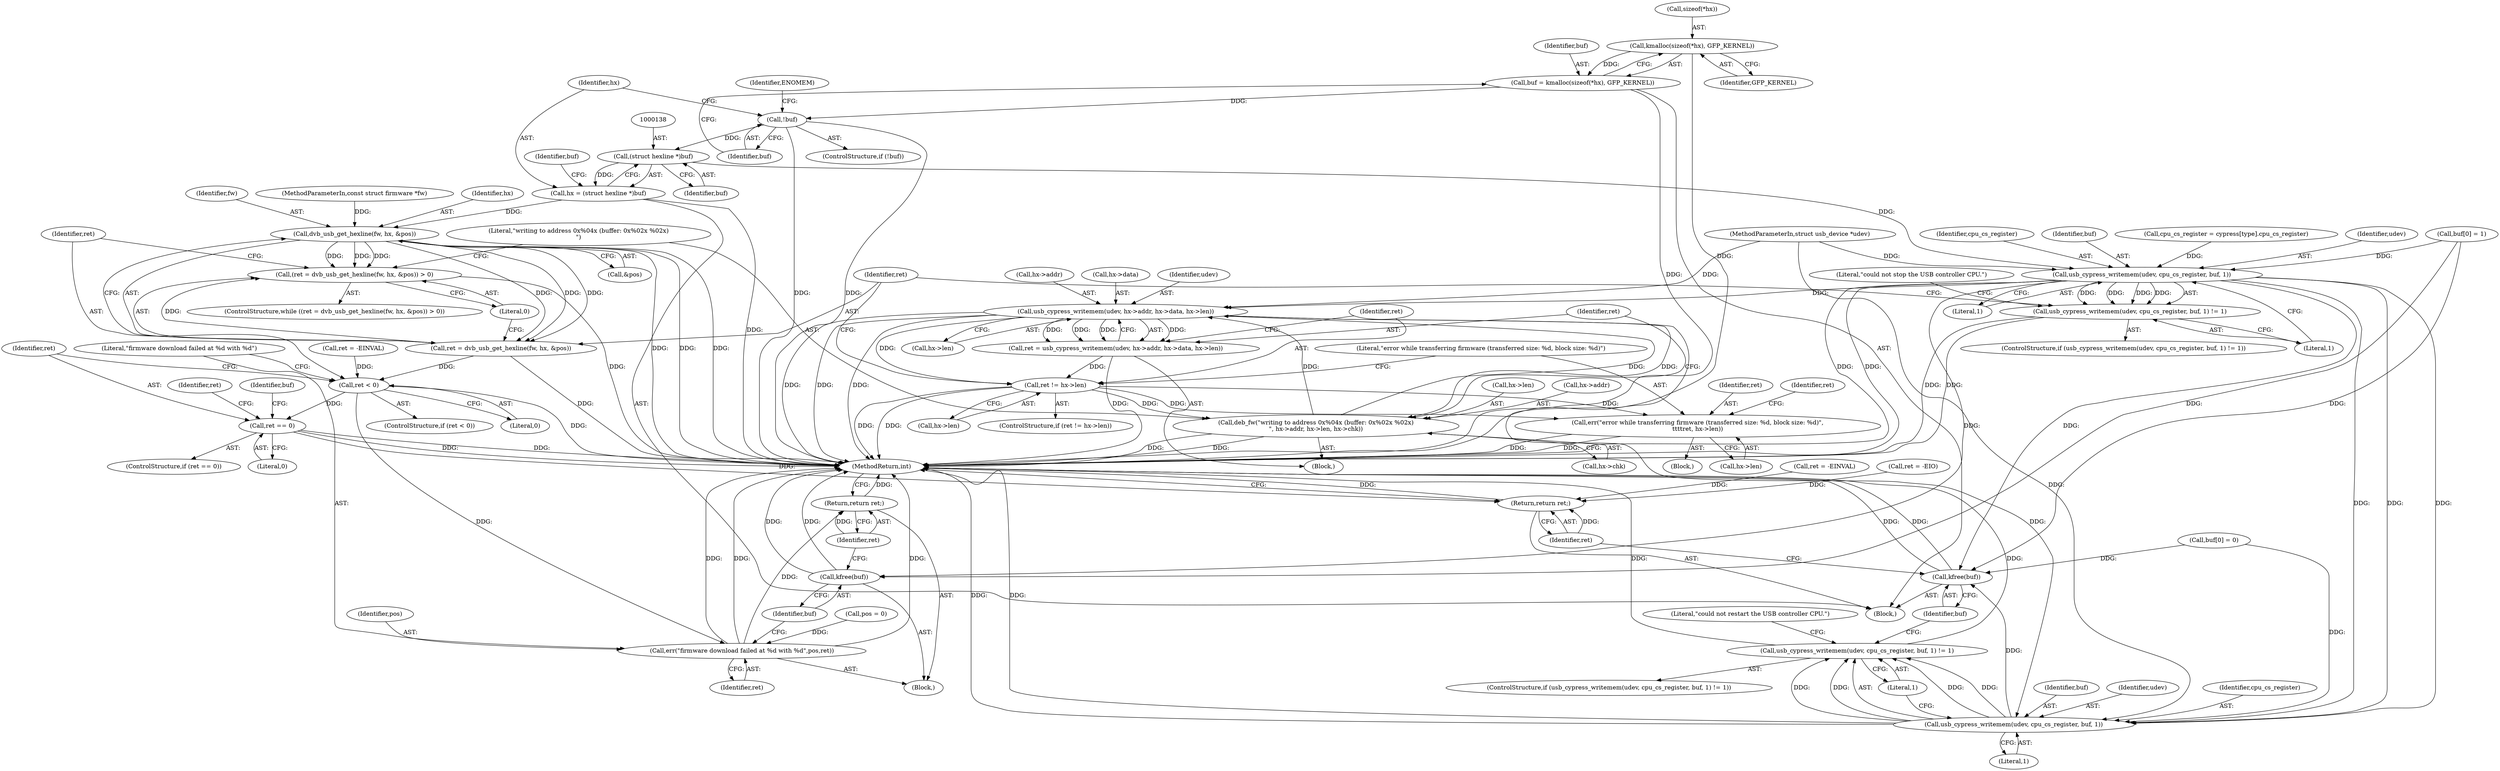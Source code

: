 digraph "0_linux_67b0503db9c29b04eadfeede6bebbfe5ddad94ef@API" {
"1000124" [label="(Call,kmalloc(sizeof(*hx), GFP_KERNEL))"];
"1000122" [label="(Call,buf = kmalloc(sizeof(*hx), GFP_KERNEL))"];
"1000130" [label="(Call,!buf)"];
"1000137" [label="(Call,(struct hexline *)buf)"];
"1000135" [label="(Call,hx = (struct hexline *)buf)"];
"1000159" [label="(Call,dvb_usb_get_hexline(fw, hx, &pos))"];
"1000156" [label="(Call,(ret = dvb_usb_get_hexline(fw, hx, &pos)) > 0)"];
"1000157" [label="(Call,ret = dvb_usb_get_hexline(fw, hx, &pos))"];
"1000209" [label="(Call,ret < 0)"];
"1000213" [label="(Call,err(\"firmware download failed at %d with %d\",pos,ret))"];
"1000219" [label="(Return,return ret;)"];
"1000222" [label="(Call,ret == 0)"];
"1000253" [label="(Return,return ret;)"];
"1000147" [label="(Call,usb_cypress_writemem(udev, cpu_cs_register, buf, 1))"];
"1000146" [label="(Call,usb_cypress_writemem(udev, cpu_cs_register, buf, 1) != 1)"];
"1000179" [label="(Call,usb_cypress_writemem(udev, hx->addr, hx->data, hx->len))"];
"1000166" [label="(Call,deb_fw(\"writing to address 0x%04x (buffer: 0x%02x %02x)\n\", hx->addr, hx->len, hx->chk))"];
"1000177" [label="(Call,ret = usb_cypress_writemem(udev, hx->addr, hx->data, hx->len))"];
"1000191" [label="(Call,ret != hx->len)"];
"1000197" [label="(Call,err(\"error while transferring firmware (transferred size: %d, block size: %d)\",\n\t\t\t\tret, hx->len))"];
"1000233" [label="(Call,usb_cypress_writemem(udev, cpu_cs_register, buf, 1))"];
"1000232" [label="(Call,usb_cypress_writemem(udev, cpu_cs_register, buf, 1) != 1)"];
"1000251" [label="(Call,kfree(buf))"];
"1000217" [label="(Call,kfree(buf))"];
"1000208" [label="(ControlStructure,if (ret < 0))"];
"1000212" [label="(Block,)"];
"1000210" [label="(Identifier,ret)"];
"1000197" [label="(Call,err(\"error while transferring firmware (transferred size: %d, block size: %d)\",\n\t\t\t\tret, hx->len))"];
"1000216" [label="(Identifier,ret)"];
"1000164" [label="(Literal,0)"];
"1000222" [label="(Call,ret == 0)"];
"1000236" [label="(Identifier,buf)"];
"1000161" [label="(Identifier,hx)"];
"1000190" [label="(ControlStructure,if (ret != hx->len))"];
"1000111" [label="(Call,pos = 0)"];
"1000152" [label="(Literal,1)"];
"1000211" [label="(Literal,0)"];
"1000193" [label="(Call,hx->len)"];
"1000253" [label="(Return,return ret;)"];
"1000165" [label="(Block,)"];
"1000217" [label="(Call,kfree(buf))"];
"1000234" [label="(Identifier,udev)"];
"1000135" [label="(Call,hx = (struct hexline *)buf)"];
"1000167" [label="(Literal,\"writing to address 0x%04x (buffer: 0x%02x %02x)\n\")"];
"1000171" [label="(Call,hx->len)"];
"1000199" [label="(Identifier,ret)"];
"1000159" [label="(Call,dvb_usb_get_hexline(fw, hx, &pos))"];
"1000137" [label="(Call,(struct hexline *)buf)"];
"1000177" [label="(Call,ret = usb_cypress_writemem(udev, hx->addr, hx->data, hx->len))"];
"1000251" [label="(Call,kfree(buf))"];
"1000158" [label="(Identifier,ret)"];
"1000166" [label="(Call,deb_fw(\"writing to address 0x%04x (buffer: 0x%02x %02x)\n\", hx->addr, hx->len, hx->chk))"];
"1000238" [label="(Literal,1)"];
"1000241" [label="(Literal,\"could not restart the USB controller CPU.\")"];
"1000174" [label="(Call,hx->chk)"];
"1000232" [label="(Call,usb_cypress_writemem(udev, cpu_cs_register, buf, 1) != 1)"];
"1000151" [label="(Literal,1)"];
"1000106" [label="(Block,)"];
"1000214" [label="(Literal,\"firmware download failed at %d with %d\")"];
"1000184" [label="(Call,hx->data)"];
"1000233" [label="(Call,usb_cypress_writemem(udev, cpu_cs_register, buf, 1))"];
"1000131" [label="(Identifier,buf)"];
"1000123" [label="(Identifier,buf)"];
"1000160" [label="(Identifier,fw)"];
"1000191" [label="(Call,ret != hx->len)"];
"1000231" [label="(ControlStructure,if (usb_cypress_writemem(udev, cpu_cs_register, buf, 1) != 1))"];
"1000155" [label="(ControlStructure,while ((ret = dvb_usb_get_hexline(fw, hx, &pos)) > 0))"];
"1000196" [label="(Block,)"];
"1000248" [label="(Identifier,ret)"];
"1000140" [label="(Call,buf[0] = 1)"];
"1000149" [label="(Identifier,cpu_cs_register)"];
"1000156" [label="(Call,(ret = dvb_usb_get_hexline(fw, hx, &pos)) > 0)"];
"1000134" [label="(Identifier,ENOMEM)"];
"1000221" [label="(ControlStructure,if (ret == 0))"];
"1000150" [label="(Identifier,buf)"];
"1000146" [label="(Call,usb_cypress_writemem(udev, cpu_cs_register, buf, 1) != 1)"];
"1000125" [label="(Call,sizeof(*hx))"];
"1000179" [label="(Call,usb_cypress_writemem(udev, hx->addr, hx->data, hx->len))"];
"1000128" [label="(Identifier,GFP_KERNEL)"];
"1000162" [label="(Call,&pos)"];
"1000142" [label="(Identifier,buf)"];
"1000220" [label="(Identifier,ret)"];
"1000223" [label="(Identifier,ret)"];
"1000147" [label="(Call,usb_cypress_writemem(udev, cpu_cs_register, buf, 1))"];
"1000252" [label="(Identifier,buf)"];
"1000124" [label="(Call,kmalloc(sizeof(*hx), GFP_KERNEL))"];
"1000130" [label="(Call,!buf)"];
"1000122" [label="(Call,buf = kmalloc(sizeof(*hx), GFP_KERNEL))"];
"1000215" [label="(Identifier,pos)"];
"1000219" [label="(Return,return ret;)"];
"1000154" [label="(Literal,\"could not stop the USB controller CPU.\")"];
"1000203" [label="(Call,ret = -EINVAL)"];
"1000157" [label="(Call,ret = dvb_usb_get_hexline(fw, hx, &pos))"];
"1000115" [label="(Call,cpu_cs_register = cypress[type].cpu_cs_register)"];
"1000139" [label="(Identifier,buf)"];
"1000192" [label="(Identifier,ret)"];
"1000129" [label="(ControlStructure,if (!buf))"];
"1000104" [label="(MethodParameterIn,const struct firmware *fw)"];
"1000200" [label="(Call,hx->len)"];
"1000242" [label="(Call,ret = -EINVAL)"];
"1000148" [label="(Identifier,udev)"];
"1000209" [label="(Call,ret < 0)"];
"1000178" [label="(Identifier,ret)"];
"1000224" [label="(Literal,0)"];
"1000247" [label="(Call,ret = -EIO)"];
"1000255" [label="(MethodReturn,int)"];
"1000213" [label="(Call,err(\"firmware download failed at %d with %d\",pos,ret))"];
"1000235" [label="(Identifier,cpu_cs_register)"];
"1000218" [label="(Identifier,buf)"];
"1000228" [label="(Identifier,buf)"];
"1000187" [label="(Call,hx->len)"];
"1000254" [label="(Identifier,ret)"];
"1000237" [label="(Literal,1)"];
"1000204" [label="(Identifier,ret)"];
"1000145" [label="(ControlStructure,if (usb_cypress_writemem(udev, cpu_cs_register, buf, 1) != 1))"];
"1000136" [label="(Identifier,hx)"];
"1000103" [label="(MethodParameterIn,struct usb_device *udev)"];
"1000180" [label="(Identifier,udev)"];
"1000168" [label="(Call,hx->addr)"];
"1000181" [label="(Call,hx->addr)"];
"1000198" [label="(Literal,\"error while transferring firmware (transferred size: %d, block size: %d)\")"];
"1000226" [label="(Call,buf[0] = 0)"];
"1000124" -> "1000122"  [label="AST: "];
"1000124" -> "1000128"  [label="CFG: "];
"1000125" -> "1000124"  [label="AST: "];
"1000128" -> "1000124"  [label="AST: "];
"1000122" -> "1000124"  [label="CFG: "];
"1000124" -> "1000255"  [label="DDG: "];
"1000124" -> "1000122"  [label="DDG: "];
"1000122" -> "1000106"  [label="AST: "];
"1000123" -> "1000122"  [label="AST: "];
"1000131" -> "1000122"  [label="CFG: "];
"1000122" -> "1000255"  [label="DDG: "];
"1000122" -> "1000130"  [label="DDG: "];
"1000130" -> "1000129"  [label="AST: "];
"1000130" -> "1000131"  [label="CFG: "];
"1000131" -> "1000130"  [label="AST: "];
"1000134" -> "1000130"  [label="CFG: "];
"1000136" -> "1000130"  [label="CFG: "];
"1000130" -> "1000255"  [label="DDG: "];
"1000130" -> "1000255"  [label="DDG: "];
"1000130" -> "1000137"  [label="DDG: "];
"1000137" -> "1000135"  [label="AST: "];
"1000137" -> "1000139"  [label="CFG: "];
"1000138" -> "1000137"  [label="AST: "];
"1000139" -> "1000137"  [label="AST: "];
"1000135" -> "1000137"  [label="CFG: "];
"1000137" -> "1000135"  [label="DDG: "];
"1000137" -> "1000147"  [label="DDG: "];
"1000135" -> "1000106"  [label="AST: "];
"1000136" -> "1000135"  [label="AST: "];
"1000142" -> "1000135"  [label="CFG: "];
"1000135" -> "1000255"  [label="DDG: "];
"1000135" -> "1000159"  [label="DDG: "];
"1000159" -> "1000157"  [label="AST: "];
"1000159" -> "1000162"  [label="CFG: "];
"1000160" -> "1000159"  [label="AST: "];
"1000161" -> "1000159"  [label="AST: "];
"1000162" -> "1000159"  [label="AST: "];
"1000157" -> "1000159"  [label="CFG: "];
"1000159" -> "1000255"  [label="DDG: "];
"1000159" -> "1000255"  [label="DDG: "];
"1000159" -> "1000255"  [label="DDG: "];
"1000159" -> "1000156"  [label="DDG: "];
"1000159" -> "1000156"  [label="DDG: "];
"1000159" -> "1000156"  [label="DDG: "];
"1000159" -> "1000157"  [label="DDG: "];
"1000159" -> "1000157"  [label="DDG: "];
"1000159" -> "1000157"  [label="DDG: "];
"1000104" -> "1000159"  [label="DDG: "];
"1000156" -> "1000155"  [label="AST: "];
"1000156" -> "1000164"  [label="CFG: "];
"1000157" -> "1000156"  [label="AST: "];
"1000164" -> "1000156"  [label="AST: "];
"1000167" -> "1000156"  [label="CFG: "];
"1000210" -> "1000156"  [label="CFG: "];
"1000156" -> "1000255"  [label="DDG: "];
"1000157" -> "1000156"  [label="DDG: "];
"1000158" -> "1000157"  [label="AST: "];
"1000164" -> "1000157"  [label="CFG: "];
"1000157" -> "1000255"  [label="DDG: "];
"1000157" -> "1000209"  [label="DDG: "];
"1000209" -> "1000208"  [label="AST: "];
"1000209" -> "1000211"  [label="CFG: "];
"1000210" -> "1000209"  [label="AST: "];
"1000211" -> "1000209"  [label="AST: "];
"1000214" -> "1000209"  [label="CFG: "];
"1000223" -> "1000209"  [label="CFG: "];
"1000209" -> "1000255"  [label="DDG: "];
"1000203" -> "1000209"  [label="DDG: "];
"1000209" -> "1000213"  [label="DDG: "];
"1000209" -> "1000222"  [label="DDG: "];
"1000213" -> "1000212"  [label="AST: "];
"1000213" -> "1000216"  [label="CFG: "];
"1000214" -> "1000213"  [label="AST: "];
"1000215" -> "1000213"  [label="AST: "];
"1000216" -> "1000213"  [label="AST: "];
"1000218" -> "1000213"  [label="CFG: "];
"1000213" -> "1000255"  [label="DDG: "];
"1000213" -> "1000255"  [label="DDG: "];
"1000213" -> "1000255"  [label="DDG: "];
"1000111" -> "1000213"  [label="DDG: "];
"1000213" -> "1000219"  [label="DDG: "];
"1000219" -> "1000212"  [label="AST: "];
"1000219" -> "1000220"  [label="CFG: "];
"1000220" -> "1000219"  [label="AST: "];
"1000255" -> "1000219"  [label="CFG: "];
"1000219" -> "1000255"  [label="DDG: "];
"1000220" -> "1000219"  [label="DDG: "];
"1000222" -> "1000221"  [label="AST: "];
"1000222" -> "1000224"  [label="CFG: "];
"1000223" -> "1000222"  [label="AST: "];
"1000224" -> "1000222"  [label="AST: "];
"1000228" -> "1000222"  [label="CFG: "];
"1000248" -> "1000222"  [label="CFG: "];
"1000222" -> "1000255"  [label="DDG: "];
"1000222" -> "1000255"  [label="DDG: "];
"1000222" -> "1000253"  [label="DDG: "];
"1000253" -> "1000106"  [label="AST: "];
"1000253" -> "1000254"  [label="CFG: "];
"1000254" -> "1000253"  [label="AST: "];
"1000255" -> "1000253"  [label="CFG: "];
"1000253" -> "1000255"  [label="DDG: "];
"1000254" -> "1000253"  [label="DDG: "];
"1000247" -> "1000253"  [label="DDG: "];
"1000242" -> "1000253"  [label="DDG: "];
"1000147" -> "1000146"  [label="AST: "];
"1000147" -> "1000151"  [label="CFG: "];
"1000148" -> "1000147"  [label="AST: "];
"1000149" -> "1000147"  [label="AST: "];
"1000150" -> "1000147"  [label="AST: "];
"1000151" -> "1000147"  [label="AST: "];
"1000152" -> "1000147"  [label="CFG: "];
"1000147" -> "1000255"  [label="DDG: "];
"1000147" -> "1000255"  [label="DDG: "];
"1000147" -> "1000146"  [label="DDG: "];
"1000147" -> "1000146"  [label="DDG: "];
"1000147" -> "1000146"  [label="DDG: "];
"1000147" -> "1000146"  [label="DDG: "];
"1000103" -> "1000147"  [label="DDG: "];
"1000115" -> "1000147"  [label="DDG: "];
"1000140" -> "1000147"  [label="DDG: "];
"1000147" -> "1000179"  [label="DDG: "];
"1000147" -> "1000217"  [label="DDG: "];
"1000147" -> "1000233"  [label="DDG: "];
"1000147" -> "1000233"  [label="DDG: "];
"1000147" -> "1000233"  [label="DDG: "];
"1000147" -> "1000251"  [label="DDG: "];
"1000146" -> "1000145"  [label="AST: "];
"1000146" -> "1000152"  [label="CFG: "];
"1000152" -> "1000146"  [label="AST: "];
"1000154" -> "1000146"  [label="CFG: "];
"1000158" -> "1000146"  [label="CFG: "];
"1000146" -> "1000255"  [label="DDG: "];
"1000146" -> "1000255"  [label="DDG: "];
"1000179" -> "1000177"  [label="AST: "];
"1000179" -> "1000187"  [label="CFG: "];
"1000180" -> "1000179"  [label="AST: "];
"1000181" -> "1000179"  [label="AST: "];
"1000184" -> "1000179"  [label="AST: "];
"1000187" -> "1000179"  [label="AST: "];
"1000177" -> "1000179"  [label="CFG: "];
"1000179" -> "1000255"  [label="DDG: "];
"1000179" -> "1000255"  [label="DDG: "];
"1000179" -> "1000255"  [label="DDG: "];
"1000179" -> "1000166"  [label="DDG: "];
"1000179" -> "1000177"  [label="DDG: "];
"1000179" -> "1000177"  [label="DDG: "];
"1000179" -> "1000177"  [label="DDG: "];
"1000179" -> "1000177"  [label="DDG: "];
"1000103" -> "1000179"  [label="DDG: "];
"1000166" -> "1000179"  [label="DDG: "];
"1000166" -> "1000179"  [label="DDG: "];
"1000179" -> "1000191"  [label="DDG: "];
"1000179" -> "1000233"  [label="DDG: "];
"1000166" -> "1000165"  [label="AST: "];
"1000166" -> "1000174"  [label="CFG: "];
"1000167" -> "1000166"  [label="AST: "];
"1000168" -> "1000166"  [label="AST: "];
"1000171" -> "1000166"  [label="AST: "];
"1000174" -> "1000166"  [label="AST: "];
"1000178" -> "1000166"  [label="CFG: "];
"1000166" -> "1000255"  [label="DDG: "];
"1000166" -> "1000255"  [label="DDG: "];
"1000191" -> "1000166"  [label="DDG: "];
"1000177" -> "1000165"  [label="AST: "];
"1000178" -> "1000177"  [label="AST: "];
"1000192" -> "1000177"  [label="CFG: "];
"1000177" -> "1000255"  [label="DDG: "];
"1000177" -> "1000191"  [label="DDG: "];
"1000191" -> "1000190"  [label="AST: "];
"1000191" -> "1000193"  [label="CFG: "];
"1000192" -> "1000191"  [label="AST: "];
"1000193" -> "1000191"  [label="AST: "];
"1000158" -> "1000191"  [label="CFG: "];
"1000198" -> "1000191"  [label="CFG: "];
"1000191" -> "1000255"  [label="DDG: "];
"1000191" -> "1000255"  [label="DDG: "];
"1000191" -> "1000197"  [label="DDG: "];
"1000191" -> "1000197"  [label="DDG: "];
"1000197" -> "1000196"  [label="AST: "];
"1000197" -> "1000200"  [label="CFG: "];
"1000198" -> "1000197"  [label="AST: "];
"1000199" -> "1000197"  [label="AST: "];
"1000200" -> "1000197"  [label="AST: "];
"1000204" -> "1000197"  [label="CFG: "];
"1000197" -> "1000255"  [label="DDG: "];
"1000197" -> "1000255"  [label="DDG: "];
"1000233" -> "1000232"  [label="AST: "];
"1000233" -> "1000237"  [label="CFG: "];
"1000234" -> "1000233"  [label="AST: "];
"1000235" -> "1000233"  [label="AST: "];
"1000236" -> "1000233"  [label="AST: "];
"1000237" -> "1000233"  [label="AST: "];
"1000238" -> "1000233"  [label="CFG: "];
"1000233" -> "1000255"  [label="DDG: "];
"1000233" -> "1000255"  [label="DDG: "];
"1000233" -> "1000232"  [label="DDG: "];
"1000233" -> "1000232"  [label="DDG: "];
"1000233" -> "1000232"  [label="DDG: "];
"1000233" -> "1000232"  [label="DDG: "];
"1000103" -> "1000233"  [label="DDG: "];
"1000226" -> "1000233"  [label="DDG: "];
"1000233" -> "1000251"  [label="DDG: "];
"1000232" -> "1000231"  [label="AST: "];
"1000232" -> "1000238"  [label="CFG: "];
"1000238" -> "1000232"  [label="AST: "];
"1000241" -> "1000232"  [label="CFG: "];
"1000252" -> "1000232"  [label="CFG: "];
"1000232" -> "1000255"  [label="DDG: "];
"1000232" -> "1000255"  [label="DDG: "];
"1000251" -> "1000106"  [label="AST: "];
"1000251" -> "1000252"  [label="CFG: "];
"1000252" -> "1000251"  [label="AST: "];
"1000254" -> "1000251"  [label="CFG: "];
"1000251" -> "1000255"  [label="DDG: "];
"1000251" -> "1000255"  [label="DDG: "];
"1000226" -> "1000251"  [label="DDG: "];
"1000140" -> "1000251"  [label="DDG: "];
"1000217" -> "1000212"  [label="AST: "];
"1000217" -> "1000218"  [label="CFG: "];
"1000218" -> "1000217"  [label="AST: "];
"1000220" -> "1000217"  [label="CFG: "];
"1000217" -> "1000255"  [label="DDG: "];
"1000217" -> "1000255"  [label="DDG: "];
"1000140" -> "1000217"  [label="DDG: "];
}

